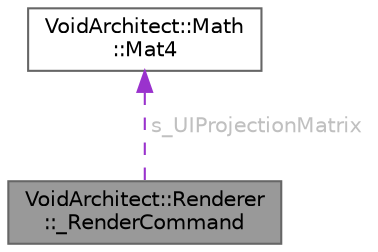 digraph "VoidArchitect::Renderer::_RenderCommand"
{
 // LATEX_PDF_SIZE
  bgcolor="transparent";
  edge [fontname=Helvetica,fontsize=10,labelfontname=Helvetica,labelfontsize=10];
  node [fontname=Helvetica,fontsize=10,shape=box,height=0.2,width=0.4];
  Node1 [id="Node000001",label="VoidArchitect::Renderer\l::_RenderCommand",height=0.2,width=0.4,color="gray40", fillcolor="grey60", style="filled", fontcolor="black",tooltip=" "];
  Node2 -> Node1 [id="edge1_Node000001_Node000002",dir="back",color="darkorchid3",style="dashed",tooltip=" ",label=<<TABLE CELLBORDER="0" BORDER="0"><TR><TD VALIGN="top" ALIGN="LEFT" CELLPADDING="1" CELLSPACING="0">s_UIProjectionMatrix</TD></TR>
</TABLE>> ,fontcolor="grey" ];
  Node2 [id="Node000002",label="VoidArchitect::Math\l::Mat4",height=0.2,width=0.4,color="gray40", fillcolor="white", style="filled",URL="$class_void_architect_1_1_math_1_1_mat4.html",tooltip=" "];
}
